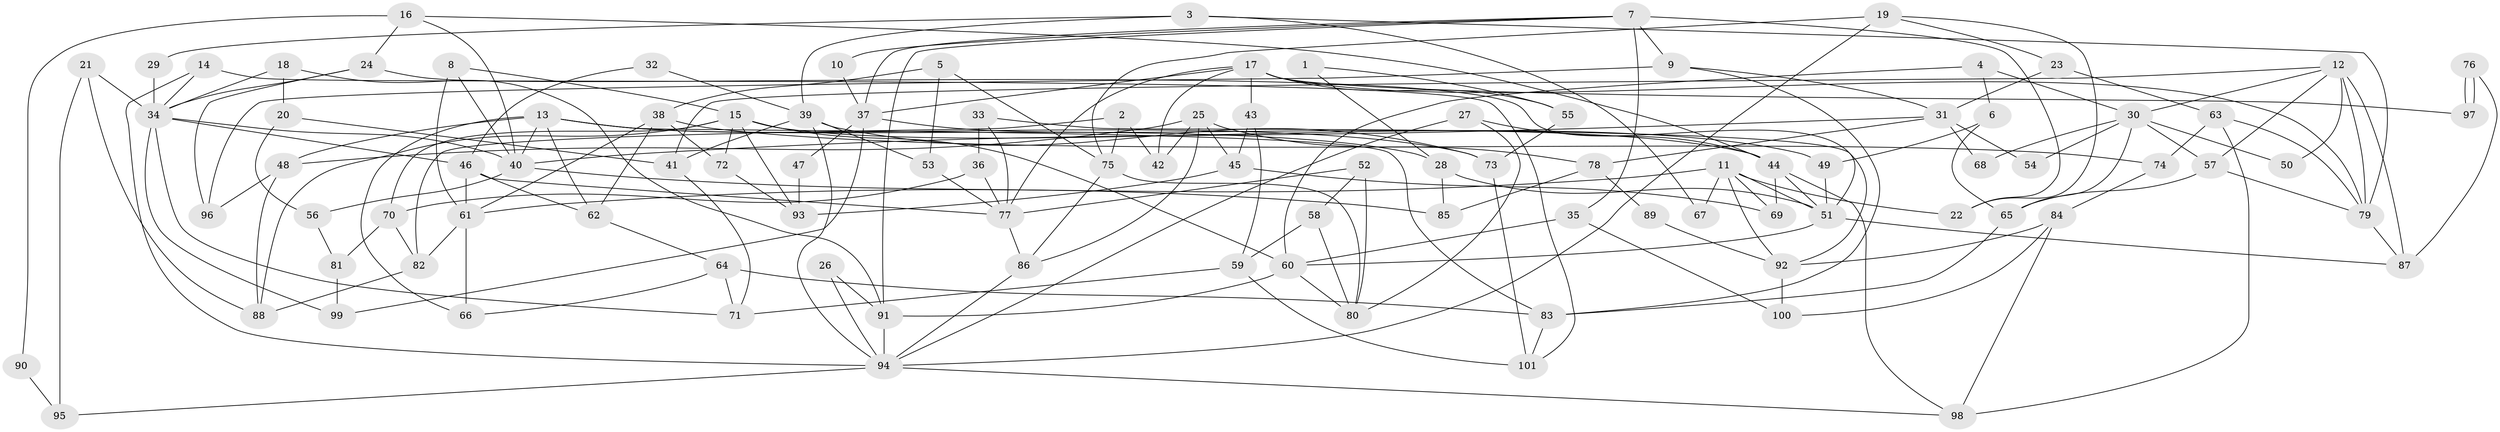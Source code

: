 // Generated by graph-tools (version 1.1) at 2025/26/03/09/25 03:26:21]
// undirected, 101 vertices, 202 edges
graph export_dot {
graph [start="1"]
  node [color=gray90,style=filled];
  1;
  2;
  3;
  4;
  5;
  6;
  7;
  8;
  9;
  10;
  11;
  12;
  13;
  14;
  15;
  16;
  17;
  18;
  19;
  20;
  21;
  22;
  23;
  24;
  25;
  26;
  27;
  28;
  29;
  30;
  31;
  32;
  33;
  34;
  35;
  36;
  37;
  38;
  39;
  40;
  41;
  42;
  43;
  44;
  45;
  46;
  47;
  48;
  49;
  50;
  51;
  52;
  53;
  54;
  55;
  56;
  57;
  58;
  59;
  60;
  61;
  62;
  63;
  64;
  65;
  66;
  67;
  68;
  69;
  70;
  71;
  72;
  73;
  74;
  75;
  76;
  77;
  78;
  79;
  80;
  81;
  82;
  83;
  84;
  85;
  86;
  87;
  88;
  89;
  90;
  91;
  92;
  93;
  94;
  95;
  96;
  97;
  98;
  99;
  100;
  101;
  1 -- 28;
  1 -- 55;
  2 -- 75;
  2 -- 82;
  2 -- 42;
  3 -- 39;
  3 -- 79;
  3 -- 29;
  3 -- 67;
  4 -- 30;
  4 -- 6;
  4 -- 60;
  5 -- 75;
  5 -- 53;
  5 -- 38;
  6 -- 65;
  6 -- 49;
  7 -- 9;
  7 -- 22;
  7 -- 10;
  7 -- 35;
  7 -- 37;
  7 -- 91;
  8 -- 40;
  8 -- 61;
  8 -- 15;
  9 -- 96;
  9 -- 31;
  9 -- 83;
  10 -- 37;
  11 -- 61;
  11 -- 51;
  11 -- 22;
  11 -- 67;
  11 -- 69;
  11 -- 92;
  12 -- 57;
  12 -- 79;
  12 -- 30;
  12 -- 41;
  12 -- 50;
  12 -- 87;
  13 -- 62;
  13 -- 73;
  13 -- 28;
  13 -- 40;
  13 -- 48;
  13 -- 66;
  13 -- 83;
  14 -- 94;
  14 -- 34;
  14 -- 101;
  15 -- 60;
  15 -- 49;
  15 -- 70;
  15 -- 72;
  15 -- 88;
  15 -- 93;
  16 -- 44;
  16 -- 24;
  16 -- 40;
  16 -- 90;
  17 -- 79;
  17 -- 77;
  17 -- 37;
  17 -- 42;
  17 -- 43;
  17 -- 55;
  17 -- 97;
  18 -- 34;
  18 -- 91;
  18 -- 20;
  19 -- 23;
  19 -- 75;
  19 -- 22;
  19 -- 94;
  20 -- 56;
  20 -- 41;
  21 -- 34;
  21 -- 88;
  21 -- 95;
  23 -- 31;
  23 -- 63;
  24 -- 34;
  24 -- 51;
  24 -- 96;
  25 -- 42;
  25 -- 45;
  25 -- 48;
  25 -- 78;
  25 -- 86;
  26 -- 94;
  26 -- 91;
  27 -- 94;
  27 -- 80;
  27 -- 44;
  28 -- 51;
  28 -- 85;
  29 -- 34;
  30 -- 65;
  30 -- 50;
  30 -- 54;
  30 -- 57;
  30 -- 68;
  31 -- 40;
  31 -- 78;
  31 -- 54;
  31 -- 68;
  32 -- 46;
  32 -- 39;
  33 -- 77;
  33 -- 92;
  33 -- 36;
  34 -- 71;
  34 -- 40;
  34 -- 46;
  34 -- 99;
  35 -- 60;
  35 -- 100;
  36 -- 70;
  36 -- 77;
  37 -- 44;
  37 -- 47;
  37 -- 99;
  38 -- 72;
  38 -- 61;
  38 -- 62;
  38 -- 74;
  39 -- 41;
  39 -- 94;
  39 -- 53;
  39 -- 73;
  40 -- 56;
  40 -- 85;
  41 -- 71;
  43 -- 59;
  43 -- 45;
  44 -- 51;
  44 -- 69;
  44 -- 98;
  45 -- 69;
  45 -- 93;
  46 -- 61;
  46 -- 62;
  46 -- 77;
  47 -- 93;
  48 -- 88;
  48 -- 96;
  49 -- 51;
  51 -- 60;
  51 -- 87;
  52 -- 77;
  52 -- 80;
  52 -- 58;
  53 -- 77;
  55 -- 73;
  56 -- 81;
  57 -- 79;
  57 -- 65;
  58 -- 59;
  58 -- 80;
  59 -- 71;
  59 -- 101;
  60 -- 91;
  60 -- 80;
  61 -- 66;
  61 -- 82;
  62 -- 64;
  63 -- 74;
  63 -- 98;
  63 -- 79;
  64 -- 83;
  64 -- 66;
  64 -- 71;
  65 -- 83;
  70 -- 82;
  70 -- 81;
  72 -- 93;
  73 -- 101;
  74 -- 84;
  75 -- 86;
  75 -- 80;
  76 -- 97;
  76 -- 97;
  76 -- 87;
  77 -- 86;
  78 -- 85;
  78 -- 89;
  79 -- 87;
  81 -- 99;
  82 -- 88;
  83 -- 101;
  84 -- 92;
  84 -- 98;
  84 -- 100;
  86 -- 94;
  89 -- 92;
  90 -- 95;
  91 -- 94;
  92 -- 100;
  94 -- 95;
  94 -- 98;
}
